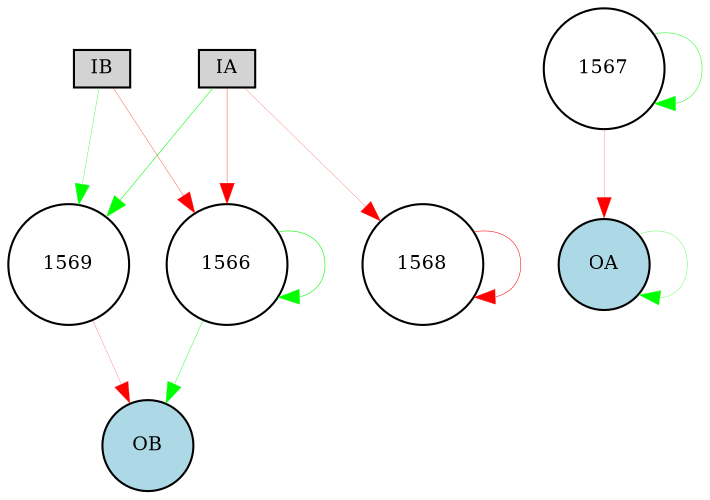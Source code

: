 digraph {
	node [fontsize=9 height=0.2 shape=circle width=0.2]
	IA [fillcolor=lightgray shape=box style=filled]
	IB [fillcolor=lightgray shape=box style=filled]
	OA [fillcolor=lightblue style=filled]
	OB [fillcolor=lightblue style=filled]
	1569 [fillcolor=white style=filled]
	1566 [fillcolor=white style=filled]
	1567 [fillcolor=white style=filled]
	IA -> 1566 [color=red penwidth=0.1631764327173632 style=solid]
	IA -> 1568 [color=red penwidth=0.1 style=solid]
	IA -> 1569 [color=green penwidth=0.2679593457319775 style=solid]
	IB -> 1566 [color=red penwidth=0.15016537033954463 style=solid]
	IB -> 1569 [color=green penwidth=0.1586369992698376 style=solid]
	1566 -> OB [color=green penwidth=0.1923451186994945 style=solid]
	1567 -> OA [color=red penwidth=0.1 style=solid]
	1569 -> OB [color=red penwidth=0.10763856503677793 style=solid]
	OA -> OA [color=green penwidth=0.13781129975421932 style=solid]
	1566 -> 1566 [color=green penwidth=0.2847895105734617 style=solid]
	1567 -> 1567 [color=green penwidth=0.22279042542887886 style=solid]
	1568 -> 1568 [color=red penwidth=0.2553996469478558 style=solid]
}
